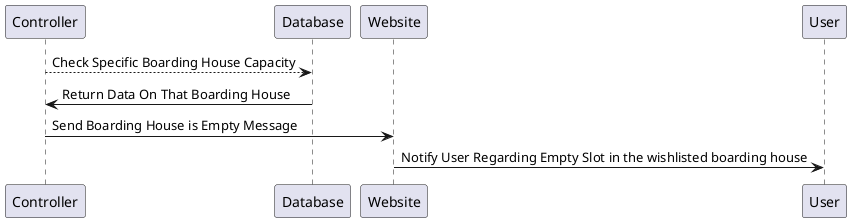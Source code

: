 @startuml
Controller --> Database: Check Specific Boarding House Capacity
Controller <- Database: Return Data On That Boarding House
Website <- Controller: Send Boarding House is Empty Message
User <- Website: Notify User Regarding Empty Slot in the wishlisted boarding house
@enduml